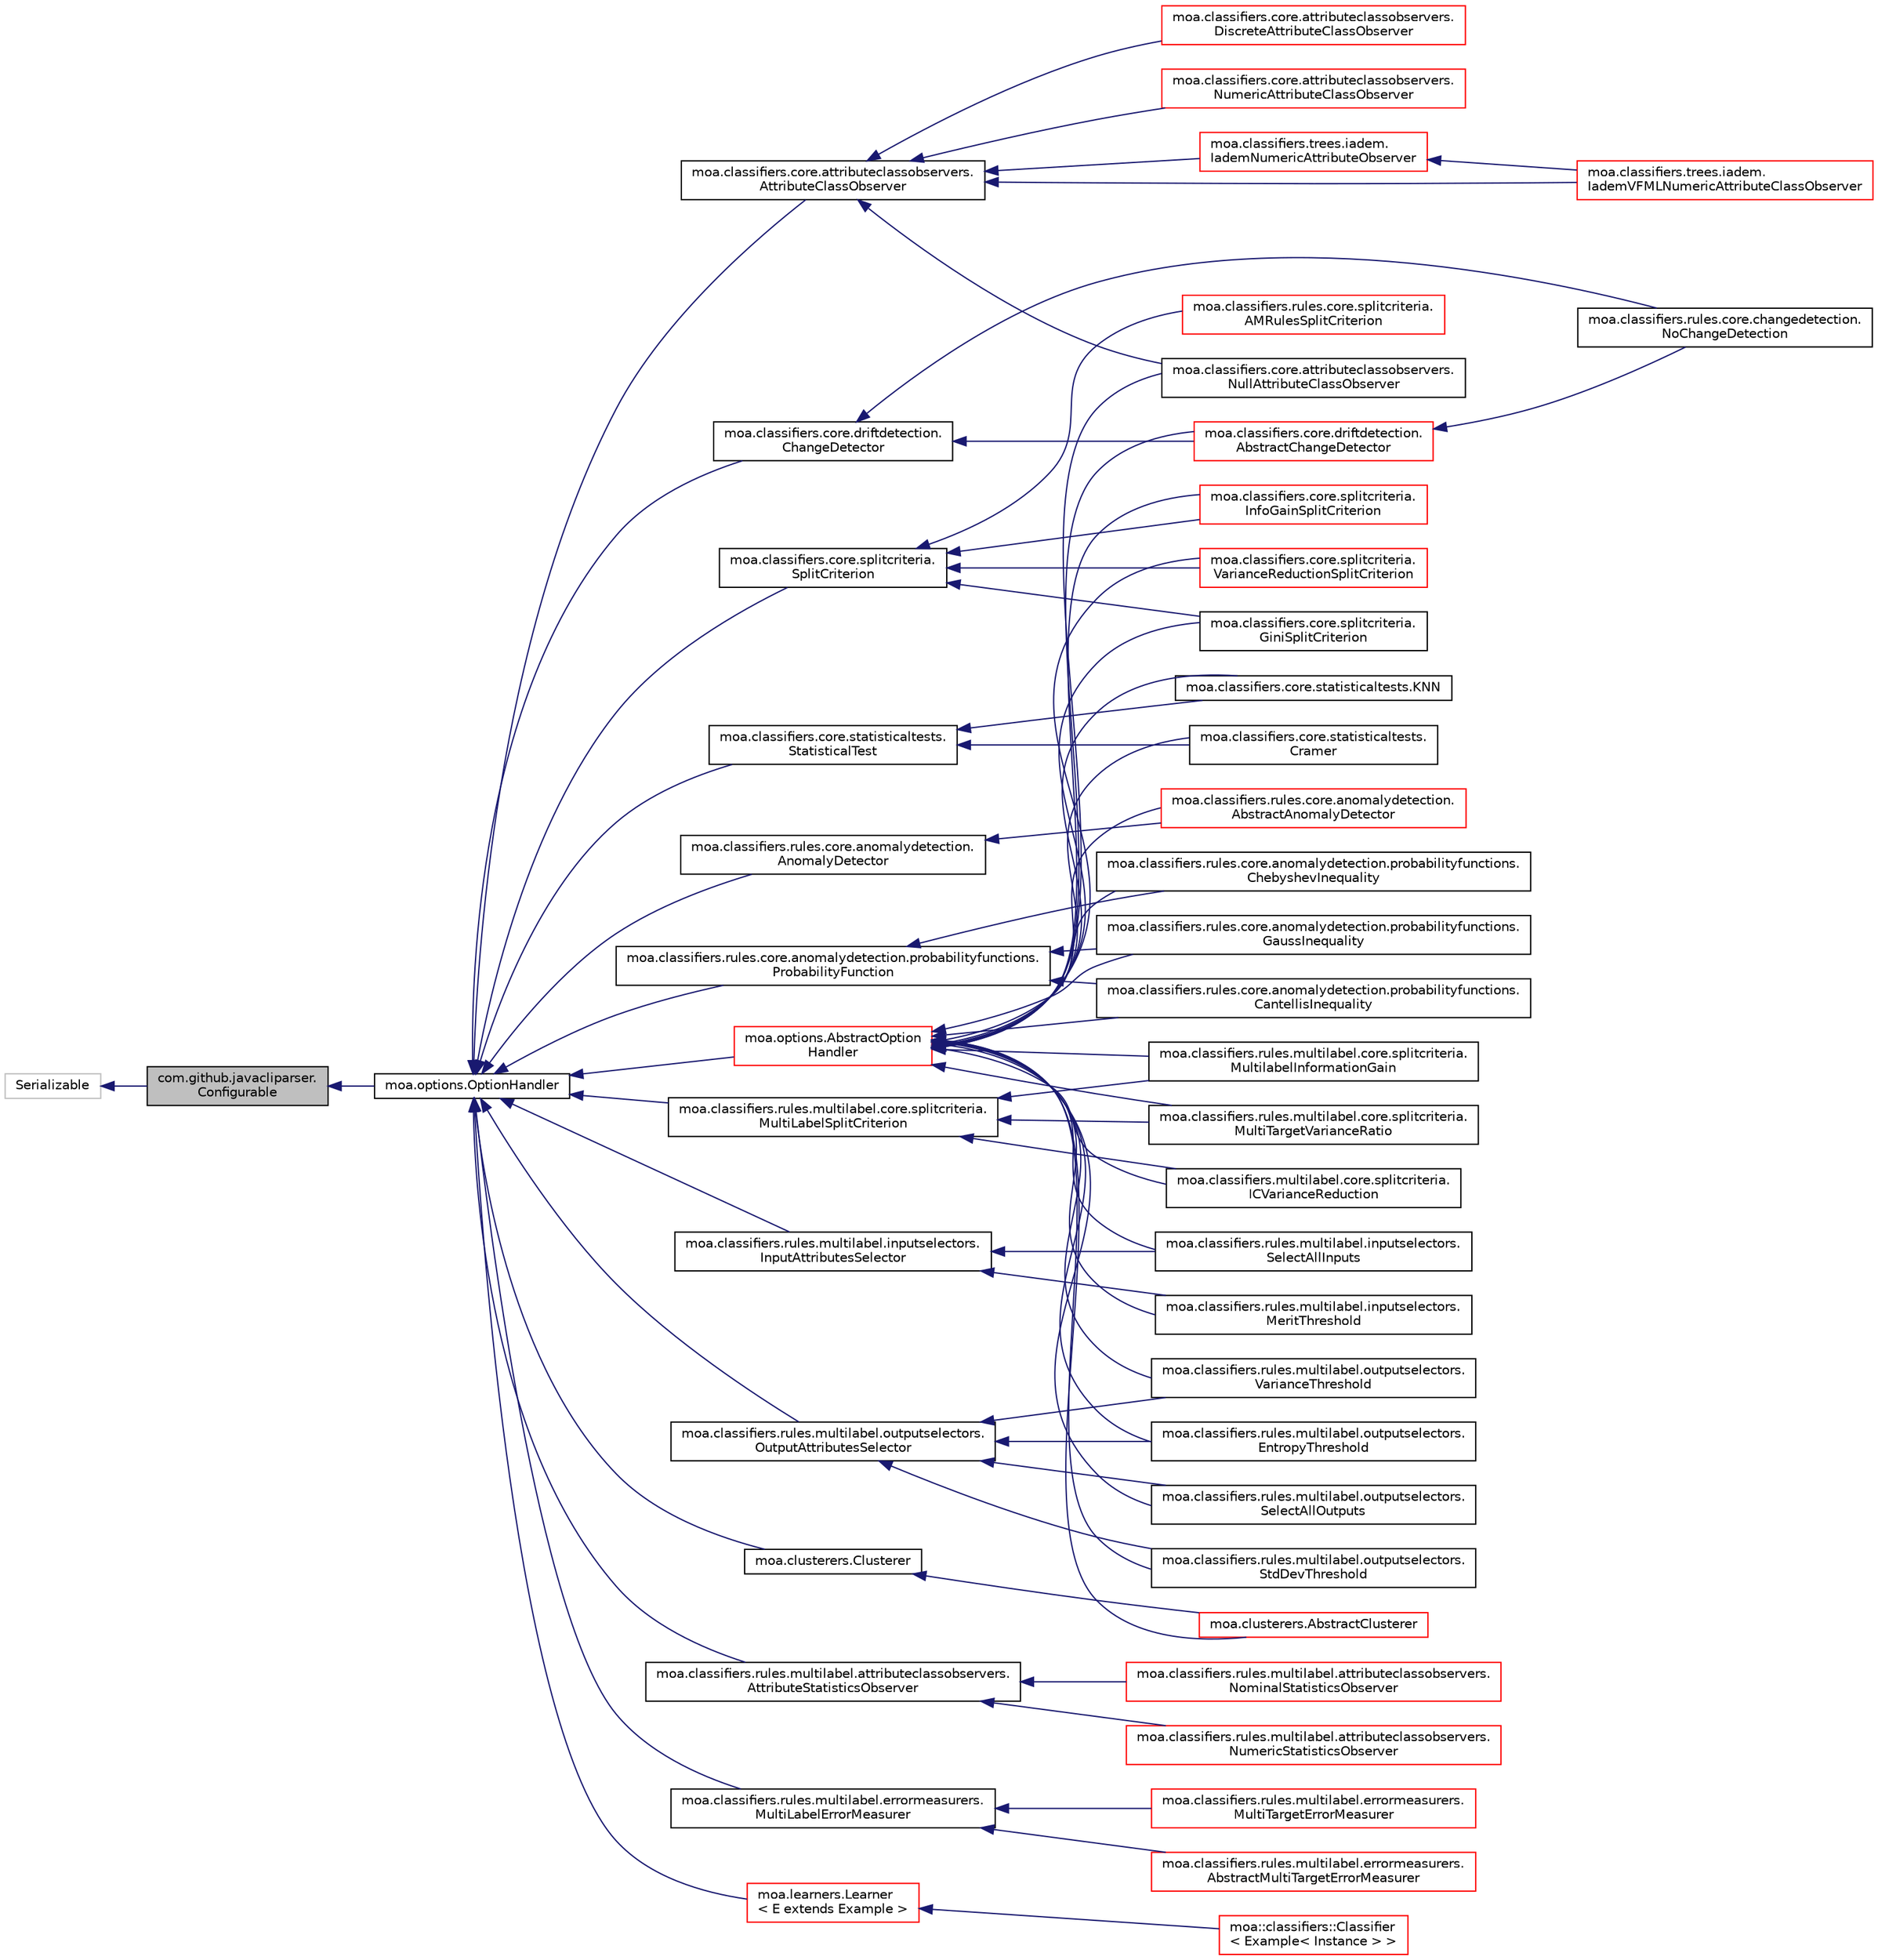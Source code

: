 digraph "com.github.javacliparser.Configurable"
{
 // LATEX_PDF_SIZE
  edge [fontname="Helvetica",fontsize="10",labelfontname="Helvetica",labelfontsize="10"];
  node [fontname="Helvetica",fontsize="10",shape=record];
  rankdir="LR";
  Node1 [label="com.github.javacliparser.\lConfigurable",height=0.2,width=0.4,color="black", fillcolor="grey75", style="filled", fontcolor="black",tooltip=" "];
  Node2 -> Node1 [dir="back",color="midnightblue",fontsize="10",style="solid",fontname="Helvetica"];
  Node2 [label="Serializable",height=0.2,width=0.4,color="grey75", fillcolor="white", style="filled",tooltip=" "];
  Node1 -> Node3 [dir="back",color="midnightblue",fontsize="10",style="solid",fontname="Helvetica"];
  Node3 [label="moa.options.OptionHandler",height=0.2,width=0.4,color="black", fillcolor="white", style="filled",URL="$interfacemoa_1_1options_1_1_option_handler.html",tooltip=" "];
  Node3 -> Node4 [dir="back",color="midnightblue",fontsize="10",style="solid",fontname="Helvetica"];
  Node4 [label="moa.classifiers.core.attributeclassobservers.\lAttributeClassObserver",height=0.2,width=0.4,color="black", fillcolor="white", style="filled",URL="$interfacemoa_1_1classifiers_1_1core_1_1attributeclassobservers_1_1_attribute_class_observer.html",tooltip=" "];
  Node4 -> Node5 [dir="back",color="midnightblue",fontsize="10",style="solid",fontname="Helvetica"];
  Node5 [label="moa.classifiers.core.attributeclassobservers.\lDiscreteAttributeClassObserver",height=0.2,width=0.4,color="red", fillcolor="white", style="filled",URL="$interfacemoa_1_1classifiers_1_1core_1_1attributeclassobservers_1_1_discrete_attribute_class_observer.html",tooltip=" "];
  Node4 -> Node7 [dir="back",color="midnightblue",fontsize="10",style="solid",fontname="Helvetica"];
  Node7 [label="moa.classifiers.core.attributeclassobservers.\lNullAttributeClassObserver",height=0.2,width=0.4,color="black", fillcolor="white", style="filled",URL="$classmoa_1_1classifiers_1_1core_1_1attributeclassobservers_1_1_null_attribute_class_observer.html",tooltip=" "];
  Node4 -> Node8 [dir="back",color="midnightblue",fontsize="10",style="solid",fontname="Helvetica"];
  Node8 [label="moa.classifiers.core.attributeclassobservers.\lNumericAttributeClassObserver",height=0.2,width=0.4,color="red", fillcolor="white", style="filled",URL="$interfacemoa_1_1classifiers_1_1core_1_1attributeclassobservers_1_1_numeric_attribute_class_observer.html",tooltip=" "];
  Node4 -> Node19 [dir="back",color="midnightblue",fontsize="10",style="solid",fontname="Helvetica"];
  Node19 [label="moa.classifiers.trees.iadem.\lIademNumericAttributeObserver",height=0.2,width=0.4,color="red", fillcolor="white", style="filled",URL="$interfacemoa_1_1classifiers_1_1trees_1_1iadem_1_1_iadem_numeric_attribute_observer.html",tooltip=" "];
  Node19 -> Node18 [dir="back",color="midnightblue",fontsize="10",style="solid",fontname="Helvetica"];
  Node18 [label="moa.classifiers.trees.iadem.\lIademVFMLNumericAttributeClassObserver",height=0.2,width=0.4,color="red", fillcolor="white", style="filled",URL="$classmoa_1_1classifiers_1_1trees_1_1iadem_1_1_iadem_v_f_m_l_numeric_attribute_class_observer.html",tooltip=" "];
  Node4 -> Node18 [dir="back",color="midnightblue",fontsize="10",style="solid",fontname="Helvetica"];
  Node3 -> Node20 [dir="back",color="midnightblue",fontsize="10",style="solid",fontname="Helvetica"];
  Node20 [label="moa.classifiers.core.driftdetection.\lChangeDetector",height=0.2,width=0.4,color="black", fillcolor="white", style="filled",URL="$interfacemoa_1_1classifiers_1_1core_1_1driftdetection_1_1_change_detector.html",tooltip=" "];
  Node20 -> Node21 [dir="back",color="midnightblue",fontsize="10",style="solid",fontname="Helvetica"];
  Node21 [label="moa.classifiers.core.driftdetection.\lAbstractChangeDetector",height=0.2,width=0.4,color="red", fillcolor="white", style="filled",URL="$classmoa_1_1classifiers_1_1core_1_1driftdetection_1_1_abstract_change_detector.html",tooltip=" "];
  Node21 -> Node37 [dir="back",color="midnightblue",fontsize="10",style="solid",fontname="Helvetica"];
  Node37 [label="moa.classifiers.rules.core.changedetection.\lNoChangeDetection",height=0.2,width=0.4,color="black", fillcolor="white", style="filled",URL="$classmoa_1_1classifiers_1_1rules_1_1core_1_1changedetection_1_1_no_change_detection.html",tooltip=" "];
  Node20 -> Node37 [dir="back",color="midnightblue",fontsize="10",style="solid",fontname="Helvetica"];
  Node3 -> Node38 [dir="back",color="midnightblue",fontsize="10",style="solid",fontname="Helvetica"];
  Node38 [label="moa.classifiers.core.splitcriteria.\lSplitCriterion",height=0.2,width=0.4,color="black", fillcolor="white", style="filled",URL="$interfacemoa_1_1classifiers_1_1core_1_1splitcriteria_1_1_split_criterion.html",tooltip=" "];
  Node38 -> Node39 [dir="back",color="midnightblue",fontsize="10",style="solid",fontname="Helvetica"];
  Node39 [label="moa.classifiers.core.splitcriteria.\lGiniSplitCriterion",height=0.2,width=0.4,color="black", fillcolor="white", style="filled",URL="$classmoa_1_1classifiers_1_1core_1_1splitcriteria_1_1_gini_split_criterion.html",tooltip=" "];
  Node38 -> Node40 [dir="back",color="midnightblue",fontsize="10",style="solid",fontname="Helvetica"];
  Node40 [label="moa.classifiers.core.splitcriteria.\lInfoGainSplitCriterion",height=0.2,width=0.4,color="red", fillcolor="white", style="filled",URL="$classmoa_1_1classifiers_1_1core_1_1splitcriteria_1_1_info_gain_split_criterion.html",tooltip=" "];
  Node38 -> Node42 [dir="back",color="midnightblue",fontsize="10",style="solid",fontname="Helvetica"];
  Node42 [label="moa.classifiers.core.splitcriteria.\lVarianceReductionSplitCriterion",height=0.2,width=0.4,color="red", fillcolor="white", style="filled",URL="$classmoa_1_1classifiers_1_1core_1_1splitcriteria_1_1_variance_reduction_split_criterion.html",tooltip=" "];
  Node38 -> Node47 [dir="back",color="midnightblue",fontsize="10",style="solid",fontname="Helvetica"];
  Node47 [label="moa.classifiers.rules.core.splitcriteria.\lAMRulesSplitCriterion",height=0.2,width=0.4,color="red", fillcolor="white", style="filled",URL="$interfacemoa_1_1classifiers_1_1rules_1_1core_1_1splitcriteria_1_1_a_m_rules_split_criterion.html",tooltip=" "];
  Node3 -> Node49 [dir="back",color="midnightblue",fontsize="10",style="solid",fontname="Helvetica"];
  Node49 [label="moa.classifiers.core.statisticaltests.\lStatisticalTest",height=0.2,width=0.4,color="black", fillcolor="white", style="filled",URL="$interfacemoa_1_1classifiers_1_1core_1_1statisticaltests_1_1_statistical_test.html",tooltip=" "];
  Node49 -> Node50 [dir="back",color="midnightblue",fontsize="10",style="solid",fontname="Helvetica"];
  Node50 [label="moa.classifiers.core.statisticaltests.\lCramer",height=0.2,width=0.4,color="black", fillcolor="white", style="filled",URL="$classmoa_1_1classifiers_1_1core_1_1statisticaltests_1_1_cramer.html",tooltip=" "];
  Node49 -> Node51 [dir="back",color="midnightblue",fontsize="10",style="solid",fontname="Helvetica"];
  Node51 [label="moa.classifiers.core.statisticaltests.KNN",height=0.2,width=0.4,color="black", fillcolor="white", style="filled",URL="$classmoa_1_1classifiers_1_1core_1_1statisticaltests_1_1_k_n_n.html",tooltip=" "];
  Node3 -> Node52 [dir="back",color="midnightblue",fontsize="10",style="solid",fontname="Helvetica"];
  Node52 [label="moa.classifiers.rules.core.anomalydetection.\lAnomalyDetector",height=0.2,width=0.4,color="black", fillcolor="white", style="filled",URL="$interfacemoa_1_1classifiers_1_1rules_1_1core_1_1anomalydetection_1_1_anomaly_detector.html",tooltip=" "];
  Node52 -> Node53 [dir="back",color="midnightblue",fontsize="10",style="solid",fontname="Helvetica"];
  Node53 [label="moa.classifiers.rules.core.anomalydetection.\lAbstractAnomalyDetector",height=0.2,width=0.4,color="red", fillcolor="white", style="filled",URL="$classmoa_1_1classifiers_1_1rules_1_1core_1_1anomalydetection_1_1_abstract_anomaly_detector.html",tooltip=" "];
  Node3 -> Node57 [dir="back",color="midnightblue",fontsize="10",style="solid",fontname="Helvetica"];
  Node57 [label="moa.classifiers.rules.core.anomalydetection.probabilityfunctions.\lProbabilityFunction",height=0.2,width=0.4,color="black", fillcolor="white", style="filled",URL="$interfacemoa_1_1classifiers_1_1rules_1_1core_1_1anomalydetection_1_1probabilityfunctions_1_1_probability_function.html",tooltip=" "];
  Node57 -> Node58 [dir="back",color="midnightblue",fontsize="10",style="solid",fontname="Helvetica"];
  Node58 [label="moa.classifiers.rules.core.anomalydetection.probabilityfunctions.\lCantellisInequality",height=0.2,width=0.4,color="black", fillcolor="white", style="filled",URL="$classmoa_1_1classifiers_1_1rules_1_1core_1_1anomalydetection_1_1probabilityfunctions_1_1_cantellis_inequality.html",tooltip=" "];
  Node57 -> Node59 [dir="back",color="midnightblue",fontsize="10",style="solid",fontname="Helvetica"];
  Node59 [label="moa.classifiers.rules.core.anomalydetection.probabilityfunctions.\lChebyshevInequality",height=0.2,width=0.4,color="black", fillcolor="white", style="filled",URL="$classmoa_1_1classifiers_1_1rules_1_1core_1_1anomalydetection_1_1probabilityfunctions_1_1_chebyshev_inequality.html",tooltip=" "];
  Node57 -> Node60 [dir="back",color="midnightblue",fontsize="10",style="solid",fontname="Helvetica"];
  Node60 [label="moa.classifiers.rules.core.anomalydetection.probabilityfunctions.\lGaussInequality",height=0.2,width=0.4,color="black", fillcolor="white", style="filled",URL="$classmoa_1_1classifiers_1_1rules_1_1core_1_1anomalydetection_1_1probabilityfunctions_1_1_gauss_inequality.html",tooltip=" "];
  Node3 -> Node61 [dir="back",color="midnightblue",fontsize="10",style="solid",fontname="Helvetica"];
  Node61 [label="moa.classifiers.rules.multilabel.attributeclassobservers.\lAttributeStatisticsObserver",height=0.2,width=0.4,color="black", fillcolor="white", style="filled",URL="$interfacemoa_1_1classifiers_1_1rules_1_1multilabel_1_1attributeclassobservers_1_1_attribute_statistics_observer.html",tooltip=" "];
  Node61 -> Node62 [dir="back",color="midnightblue",fontsize="10",style="solid",fontname="Helvetica"];
  Node62 [label="moa.classifiers.rules.multilabel.attributeclassobservers.\lNominalStatisticsObserver",height=0.2,width=0.4,color="red", fillcolor="white", style="filled",URL="$interfacemoa_1_1classifiers_1_1rules_1_1multilabel_1_1attributeclassobservers_1_1_nominal_statistics_observer.html",tooltip=" "];
  Node61 -> Node64 [dir="back",color="midnightblue",fontsize="10",style="solid",fontname="Helvetica"];
  Node64 [label="moa.classifiers.rules.multilabel.attributeclassobservers.\lNumericStatisticsObserver",height=0.2,width=0.4,color="red", fillcolor="white", style="filled",URL="$interfacemoa_1_1classifiers_1_1rules_1_1multilabel_1_1attributeclassobservers_1_1_numeric_statistics_observer.html",tooltip=" "];
  Node3 -> Node67 [dir="back",color="midnightblue",fontsize="10",style="solid",fontname="Helvetica"];
  Node67 [label="moa.classifiers.rules.multilabel.core.splitcriteria.\lMultiLabelSplitCriterion",height=0.2,width=0.4,color="black", fillcolor="white", style="filled",URL="$interfacemoa_1_1classifiers_1_1rules_1_1multilabel_1_1core_1_1splitcriteria_1_1_multi_label_split_criterion.html",tooltip=" "];
  Node67 -> Node68 [dir="back",color="midnightblue",fontsize="10",style="solid",fontname="Helvetica"];
  Node68 [label="moa.classifiers.multilabel.core.splitcriteria.\lICVarianceReduction",height=0.2,width=0.4,color="black", fillcolor="white", style="filled",URL="$classmoa_1_1classifiers_1_1multilabel_1_1core_1_1splitcriteria_1_1_i_c_variance_reduction.html",tooltip=" "];
  Node67 -> Node69 [dir="back",color="midnightblue",fontsize="10",style="solid",fontname="Helvetica"];
  Node69 [label="moa.classifiers.rules.multilabel.core.splitcriteria.\lMultilabelInformationGain",height=0.2,width=0.4,color="black", fillcolor="white", style="filled",URL="$classmoa_1_1classifiers_1_1rules_1_1multilabel_1_1core_1_1splitcriteria_1_1_multilabel_information_gain.html",tooltip=" "];
  Node67 -> Node70 [dir="back",color="midnightblue",fontsize="10",style="solid",fontname="Helvetica"];
  Node70 [label="moa.classifiers.rules.multilabel.core.splitcriteria.\lMultiTargetVarianceRatio",height=0.2,width=0.4,color="black", fillcolor="white", style="filled",URL="$classmoa_1_1classifiers_1_1rules_1_1multilabel_1_1core_1_1splitcriteria_1_1_multi_target_variance_ratio.html",tooltip=" "];
  Node3 -> Node71 [dir="back",color="midnightblue",fontsize="10",style="solid",fontname="Helvetica"];
  Node71 [label="moa.classifiers.rules.multilabel.errormeasurers.\lMultiLabelErrorMeasurer",height=0.2,width=0.4,color="black", fillcolor="white", style="filled",URL="$interfacemoa_1_1classifiers_1_1rules_1_1multilabel_1_1errormeasurers_1_1_multi_label_error_measurer.html",tooltip=" "];
  Node71 -> Node72 [dir="back",color="midnightblue",fontsize="10",style="solid",fontname="Helvetica"];
  Node72 [label="moa.classifiers.rules.multilabel.errormeasurers.\lAbstractMultiTargetErrorMeasurer",height=0.2,width=0.4,color="red", fillcolor="white", style="filled",URL="$classmoa_1_1classifiers_1_1rules_1_1multilabel_1_1errormeasurers_1_1_abstract_multi_target_error_measurer.html",tooltip=" "];
  Node71 -> Node77 [dir="back",color="midnightblue",fontsize="10",style="solid",fontname="Helvetica"];
  Node77 [label="moa.classifiers.rules.multilabel.errormeasurers.\lMultiTargetErrorMeasurer",height=0.2,width=0.4,color="red", fillcolor="white", style="filled",URL="$interfacemoa_1_1classifiers_1_1rules_1_1multilabel_1_1errormeasurers_1_1_multi_target_error_measurer.html",tooltip=" "];
  Node3 -> Node79 [dir="back",color="midnightblue",fontsize="10",style="solid",fontname="Helvetica"];
  Node79 [label="moa.classifiers.rules.multilabel.inputselectors.\lInputAttributesSelector",height=0.2,width=0.4,color="black", fillcolor="white", style="filled",URL="$interfacemoa_1_1classifiers_1_1rules_1_1multilabel_1_1inputselectors_1_1_input_attributes_selector.html",tooltip=" "];
  Node79 -> Node80 [dir="back",color="midnightblue",fontsize="10",style="solid",fontname="Helvetica"];
  Node80 [label="moa.classifiers.rules.multilabel.inputselectors.\lMeritThreshold",height=0.2,width=0.4,color="black", fillcolor="white", style="filled",URL="$classmoa_1_1classifiers_1_1rules_1_1multilabel_1_1inputselectors_1_1_merit_threshold.html",tooltip=" "];
  Node79 -> Node81 [dir="back",color="midnightblue",fontsize="10",style="solid",fontname="Helvetica"];
  Node81 [label="moa.classifiers.rules.multilabel.inputselectors.\lSelectAllInputs",height=0.2,width=0.4,color="black", fillcolor="white", style="filled",URL="$classmoa_1_1classifiers_1_1rules_1_1multilabel_1_1inputselectors_1_1_select_all_inputs.html",tooltip=" "];
  Node3 -> Node82 [dir="back",color="midnightblue",fontsize="10",style="solid",fontname="Helvetica"];
  Node82 [label="moa.classifiers.rules.multilabel.outputselectors.\lOutputAttributesSelector",height=0.2,width=0.4,color="black", fillcolor="white", style="filled",URL="$interfacemoa_1_1classifiers_1_1rules_1_1multilabel_1_1outputselectors_1_1_output_attributes_selector.html",tooltip=" "];
  Node82 -> Node83 [dir="back",color="midnightblue",fontsize="10",style="solid",fontname="Helvetica"];
  Node83 [label="moa.classifiers.rules.multilabel.outputselectors.\lEntropyThreshold",height=0.2,width=0.4,color="black", fillcolor="white", style="filled",URL="$classmoa_1_1classifiers_1_1rules_1_1multilabel_1_1outputselectors_1_1_entropy_threshold.html",tooltip=" "];
  Node82 -> Node84 [dir="back",color="midnightblue",fontsize="10",style="solid",fontname="Helvetica"];
  Node84 [label="moa.classifiers.rules.multilabel.outputselectors.\lSelectAllOutputs",height=0.2,width=0.4,color="black", fillcolor="white", style="filled",URL="$classmoa_1_1classifiers_1_1rules_1_1multilabel_1_1outputselectors_1_1_select_all_outputs.html",tooltip=" "];
  Node82 -> Node85 [dir="back",color="midnightblue",fontsize="10",style="solid",fontname="Helvetica"];
  Node85 [label="moa.classifiers.rules.multilabel.outputselectors.\lStdDevThreshold",height=0.2,width=0.4,color="black", fillcolor="white", style="filled",URL="$classmoa_1_1classifiers_1_1rules_1_1multilabel_1_1outputselectors_1_1_std_dev_threshold.html",tooltip=" "];
  Node82 -> Node86 [dir="back",color="midnightblue",fontsize="10",style="solid",fontname="Helvetica"];
  Node86 [label="moa.classifiers.rules.multilabel.outputselectors.\lVarianceThreshold",height=0.2,width=0.4,color="black", fillcolor="white", style="filled",URL="$classmoa_1_1classifiers_1_1rules_1_1multilabel_1_1outputselectors_1_1_variance_threshold.html",tooltip=" "];
  Node3 -> Node87 [dir="back",color="midnightblue",fontsize="10",style="solid",fontname="Helvetica"];
  Node87 [label="moa.clusterers.Clusterer",height=0.2,width=0.4,color="black", fillcolor="white", style="filled",URL="$interfacemoa_1_1clusterers_1_1_clusterer.html",tooltip=" "];
  Node87 -> Node88 [dir="back",color="midnightblue",fontsize="10",style="solid",fontname="Helvetica"];
  Node88 [label="moa.clusterers.AbstractClusterer",height=0.2,width=0.4,color="red", fillcolor="white", style="filled",URL="$classmoa_1_1clusterers_1_1_abstract_clusterer.html",tooltip=" "];
  Node3 -> Node111 [dir="back",color="midnightblue",fontsize="10",style="solid",fontname="Helvetica"];
  Node111 [label="moa.learners.Learner\l\< E extends Example \>",height=0.2,width=0.4,color="red", fillcolor="white", style="filled",URL="$interfacemoa_1_1learners_1_1_learner.html",tooltip=" "];
  Node111 -> Node112 [dir="back",color="midnightblue",fontsize="10",style="solid",fontname="Helvetica"];
  Node112 [label="moa::classifiers::Classifier\l\< Example\< Instance \> \>",height=0.2,width=0.4,color="red", fillcolor="white", style="filled",URL="$interfacemoa_1_1classifiers_1_1_classifier.html",tooltip=" "];
  Node3 -> Node230 [dir="back",color="midnightblue",fontsize="10",style="solid",fontname="Helvetica"];
  Node230 [label="moa.options.AbstractOption\lHandler",height=0.2,width=0.4,color="red", fillcolor="white", style="filled",URL="$classmoa_1_1options_1_1_abstract_option_handler.html",tooltip=" "];
  Node230 -> Node7 [dir="back",color="midnightblue",fontsize="10",style="solid",fontname="Helvetica"];
  Node230 -> Node21 [dir="back",color="midnightblue",fontsize="10",style="solid",fontname="Helvetica"];
  Node230 -> Node39 [dir="back",color="midnightblue",fontsize="10",style="solid",fontname="Helvetica"];
  Node230 -> Node40 [dir="back",color="midnightblue",fontsize="10",style="solid",fontname="Helvetica"];
  Node230 -> Node42 [dir="back",color="midnightblue",fontsize="10",style="solid",fontname="Helvetica"];
  Node230 -> Node50 [dir="back",color="midnightblue",fontsize="10",style="solid",fontname="Helvetica"];
  Node230 -> Node51 [dir="back",color="midnightblue",fontsize="10",style="solid",fontname="Helvetica"];
  Node230 -> Node68 [dir="back",color="midnightblue",fontsize="10",style="solid",fontname="Helvetica"];
  Node230 -> Node53 [dir="back",color="midnightblue",fontsize="10",style="solid",fontname="Helvetica"];
  Node230 -> Node58 [dir="back",color="midnightblue",fontsize="10",style="solid",fontname="Helvetica"];
  Node230 -> Node59 [dir="back",color="midnightblue",fontsize="10",style="solid",fontname="Helvetica"];
  Node230 -> Node60 [dir="back",color="midnightblue",fontsize="10",style="solid",fontname="Helvetica"];
  Node230 -> Node69 [dir="back",color="midnightblue",fontsize="10",style="solid",fontname="Helvetica"];
  Node230 -> Node70 [dir="back",color="midnightblue",fontsize="10",style="solid",fontname="Helvetica"];
  Node230 -> Node80 [dir="back",color="midnightblue",fontsize="10",style="solid",fontname="Helvetica"];
  Node230 -> Node81 [dir="back",color="midnightblue",fontsize="10",style="solid",fontname="Helvetica"];
  Node230 -> Node83 [dir="back",color="midnightblue",fontsize="10",style="solid",fontname="Helvetica"];
  Node230 -> Node84 [dir="back",color="midnightblue",fontsize="10",style="solid",fontname="Helvetica"];
  Node230 -> Node85 [dir="back",color="midnightblue",fontsize="10",style="solid",fontname="Helvetica"];
  Node230 -> Node86 [dir="back",color="midnightblue",fontsize="10",style="solid",fontname="Helvetica"];
  Node230 -> Node88 [dir="back",color="midnightblue",fontsize="10",style="solid",fontname="Helvetica"];
}
